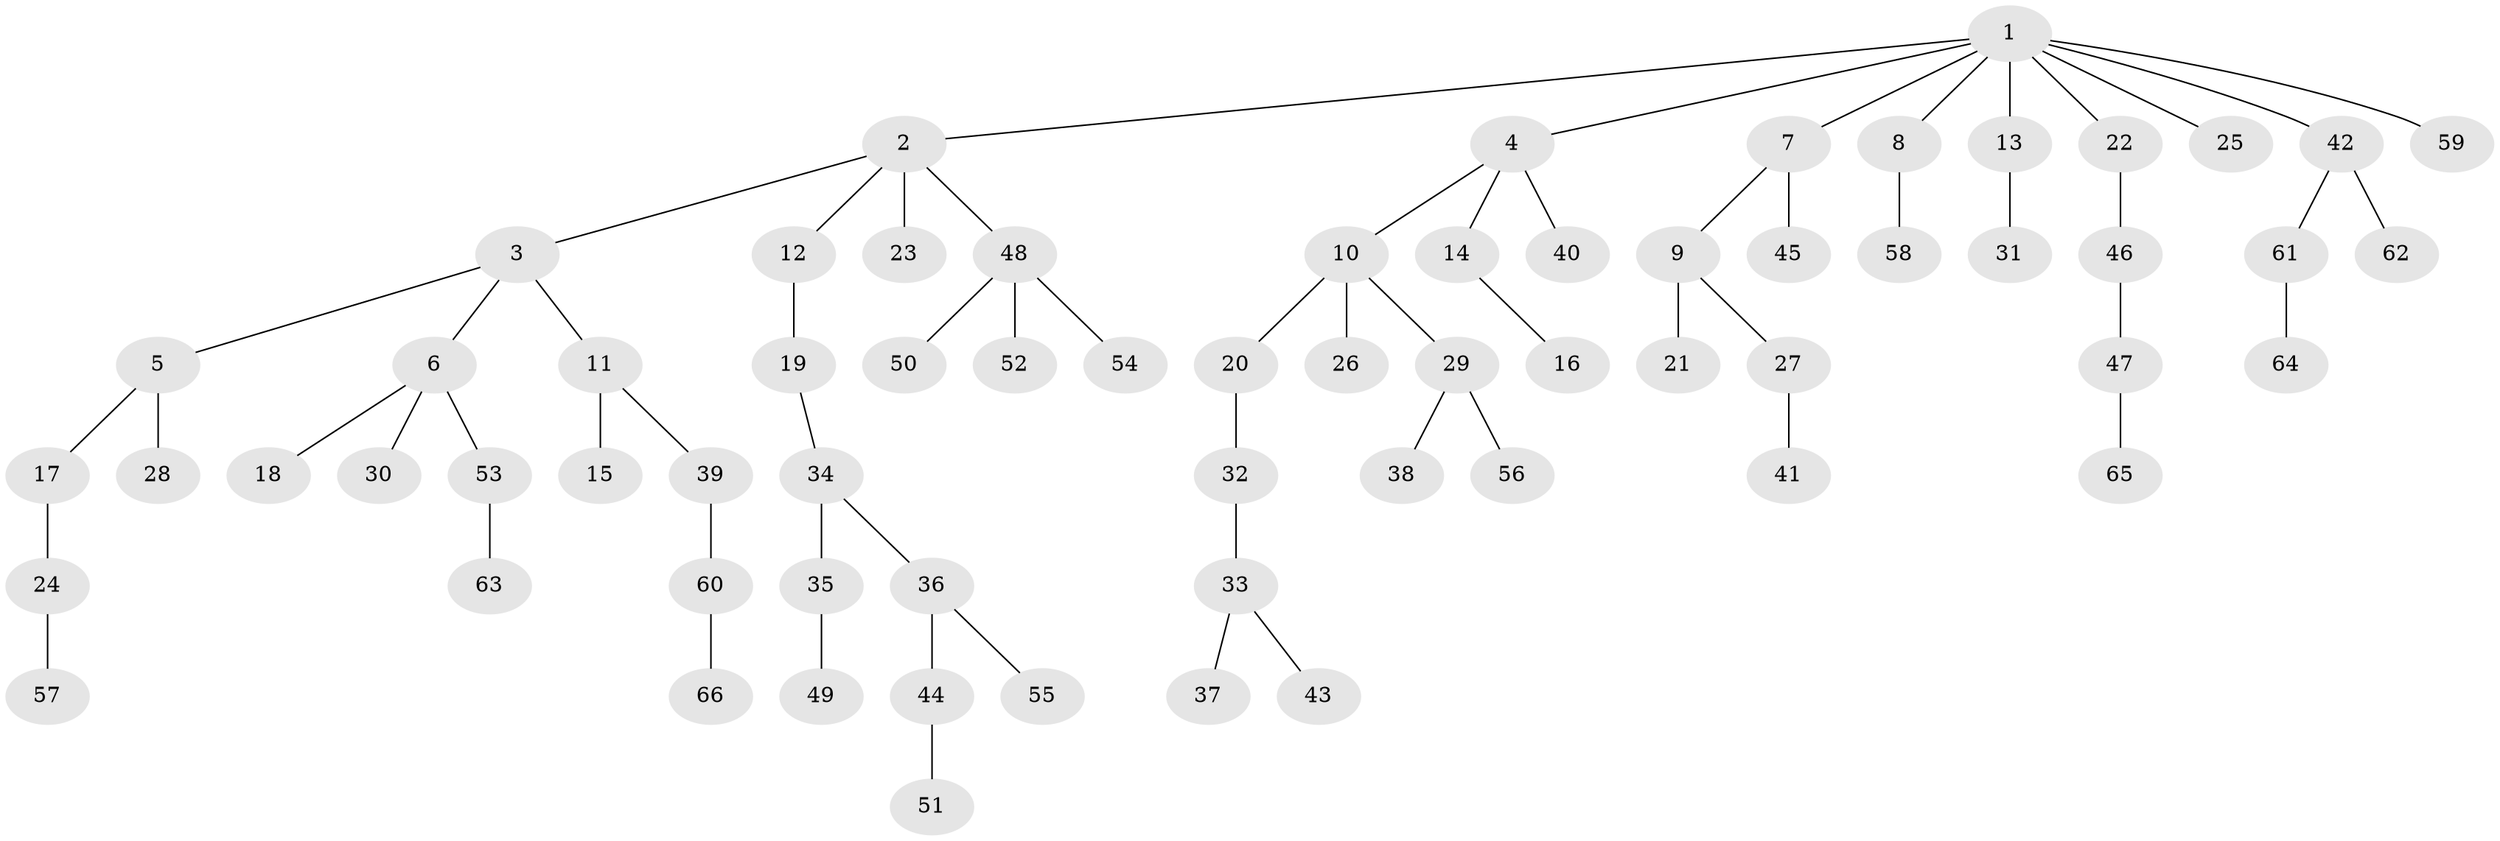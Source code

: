 // original degree distribution, {10: 0.010869565217391304, 6: 0.010869565217391304, 4: 0.09782608695652174, 3: 0.11956521739130435, 2: 0.29347826086956524, 1: 0.4673913043478261}
// Generated by graph-tools (version 1.1) at 2025/51/03/04/25 22:51:28]
// undirected, 66 vertices, 65 edges
graph export_dot {
  node [color=gray90,style=filled];
  1;
  2;
  3;
  4;
  5;
  6;
  7;
  8;
  9;
  10;
  11;
  12;
  13;
  14;
  15;
  16;
  17;
  18;
  19;
  20;
  21;
  22;
  23;
  24;
  25;
  26;
  27;
  28;
  29;
  30;
  31;
  32;
  33;
  34;
  35;
  36;
  37;
  38;
  39;
  40;
  41;
  42;
  43;
  44;
  45;
  46;
  47;
  48;
  49;
  50;
  51;
  52;
  53;
  54;
  55;
  56;
  57;
  58;
  59;
  60;
  61;
  62;
  63;
  64;
  65;
  66;
  1 -- 2 [weight=1.0];
  1 -- 4 [weight=1.0];
  1 -- 7 [weight=1.0];
  1 -- 8 [weight=1.0];
  1 -- 13 [weight=1.0];
  1 -- 22 [weight=1.0];
  1 -- 25 [weight=1.0];
  1 -- 42 [weight=1.0];
  1 -- 59 [weight=1.0];
  2 -- 3 [weight=1.0];
  2 -- 12 [weight=1.0];
  2 -- 23 [weight=1.0];
  2 -- 48 [weight=1.0];
  3 -- 5 [weight=1.0];
  3 -- 6 [weight=1.0];
  3 -- 11 [weight=1.0];
  4 -- 10 [weight=1.0];
  4 -- 14 [weight=1.0];
  4 -- 40 [weight=1.0];
  5 -- 17 [weight=1.0];
  5 -- 28 [weight=1.0];
  6 -- 18 [weight=1.0];
  6 -- 30 [weight=1.0];
  6 -- 53 [weight=1.0];
  7 -- 9 [weight=1.0];
  7 -- 45 [weight=1.0];
  8 -- 58 [weight=1.0];
  9 -- 21 [weight=1.0];
  9 -- 27 [weight=1.0];
  10 -- 20 [weight=1.0];
  10 -- 26 [weight=1.0];
  10 -- 29 [weight=1.0];
  11 -- 15 [weight=1.0];
  11 -- 39 [weight=1.0];
  12 -- 19 [weight=1.0];
  13 -- 31 [weight=1.0];
  14 -- 16 [weight=1.0];
  17 -- 24 [weight=1.0];
  19 -- 34 [weight=1.0];
  20 -- 32 [weight=1.0];
  22 -- 46 [weight=1.0];
  24 -- 57 [weight=1.0];
  27 -- 41 [weight=1.0];
  29 -- 38 [weight=1.0];
  29 -- 56 [weight=1.0];
  32 -- 33 [weight=1.0];
  33 -- 37 [weight=1.0];
  33 -- 43 [weight=1.0];
  34 -- 35 [weight=1.0];
  34 -- 36 [weight=1.0];
  35 -- 49 [weight=1.0];
  36 -- 44 [weight=1.0];
  36 -- 55 [weight=1.0];
  39 -- 60 [weight=1.0];
  42 -- 61 [weight=1.0];
  42 -- 62 [weight=1.0];
  44 -- 51 [weight=1.0];
  46 -- 47 [weight=1.0];
  47 -- 65 [weight=1.0];
  48 -- 50 [weight=1.0];
  48 -- 52 [weight=1.0];
  48 -- 54 [weight=1.0];
  53 -- 63 [weight=1.0];
  60 -- 66 [weight=1.0];
  61 -- 64 [weight=1.0];
}
